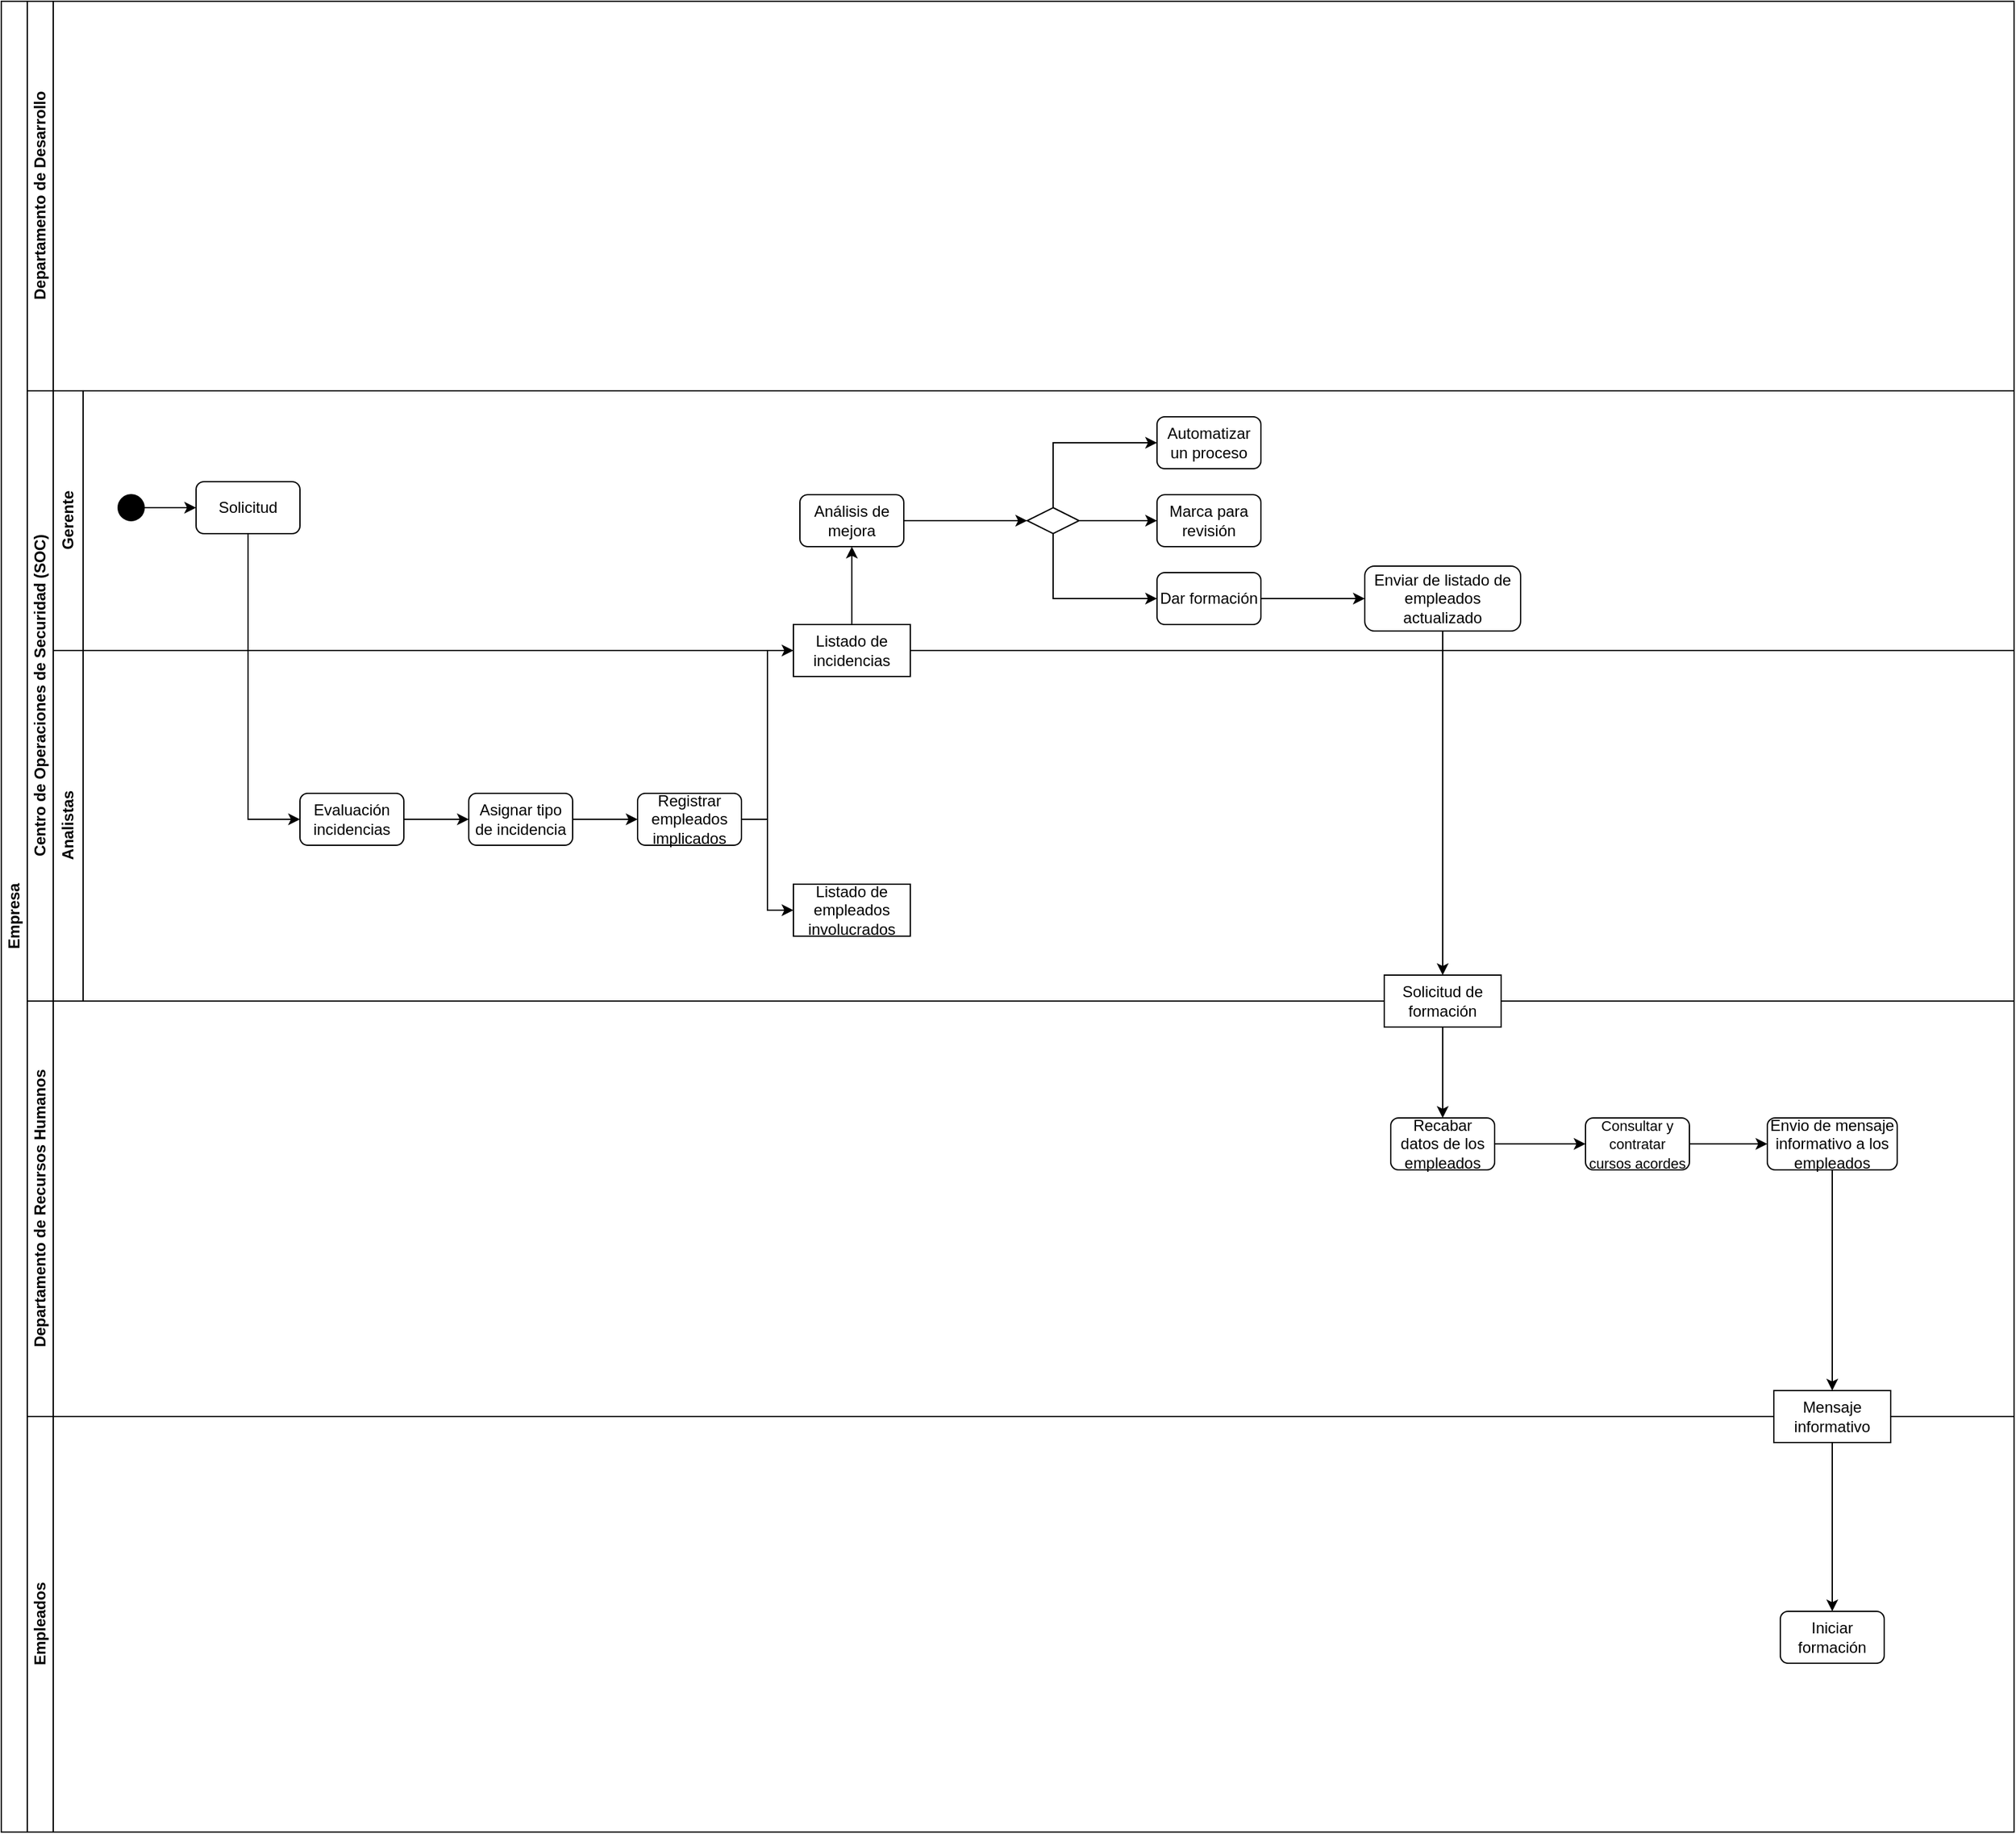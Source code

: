 <mxfile version="26.0.14">
  <diagram name="Página-1" id="V2Iqiuu2jefeKsIMrNsC">
    <mxGraphModel dx="759" dy="-1893" grid="1" gridSize="10" guides="1" tooltips="1" connect="1" arrows="1" fold="1" page="1" pageScale="1" pageWidth="850" pageHeight="1100" math="0" shadow="0">
      <root>
        <mxCell id="0" />
        <mxCell id="1" parent="0" />
        <mxCell id="dwZYhb1xAHtTYDDChcLW-22" value="Empresa" style="swimlane;childLayout=stackLayout;resizeParent=1;resizeParentMax=0;horizontal=0;startSize=20;horizontalStack=0;html=1;glass=0;" parent="1" vertex="1">
          <mxGeometry x="480" y="2710" width="1550" height="1410" as="geometry" />
        </mxCell>
        <mxCell id="dwZYhb1xAHtTYDDChcLW-23" value="Departamento de Desarrollo" style="swimlane;startSize=20;horizontal=0;html=1;" parent="dwZYhb1xAHtTYDDChcLW-22" vertex="1">
          <mxGeometry x="20" width="1530" height="300" as="geometry" />
        </mxCell>
        <mxCell id="dwZYhb1xAHtTYDDChcLW-24" value="Centro de Operaciones de Securidad (SOC)" style="swimlane;startSize=20;horizontal=0;html=1;glass=0;" parent="dwZYhb1xAHtTYDDChcLW-22" vertex="1">
          <mxGeometry x="20" y="300" width="1530" height="470" as="geometry" />
        </mxCell>
        <mxCell id="B5OsoqnMkMhix60cj1UZ-86" value="Analistas" style="swimlane;horizontal=0;whiteSpace=wrap;html=1;" parent="dwZYhb1xAHtTYDDChcLW-24" vertex="1">
          <mxGeometry x="20" y="200" width="1510" height="270" as="geometry" />
        </mxCell>
        <mxCell id="o_Q9sKbWr-3OxkOPMP5L-8" style="edgeStyle=orthogonalEdgeStyle;rounded=0;orthogonalLoop=1;jettySize=auto;html=1;exitX=1;exitY=0.5;exitDx=0;exitDy=0;entryX=0;entryY=0.5;entryDx=0;entryDy=0;" edge="1" parent="B5OsoqnMkMhix60cj1UZ-86" source="dwZYhb1xAHtTYDDChcLW-29" target="o_Q9sKbWr-3OxkOPMP5L-4">
          <mxGeometry relative="1" as="geometry" />
        </mxCell>
        <mxCell id="dwZYhb1xAHtTYDDChcLW-29" value="Evaluación incidencias" style="rounded=1;whiteSpace=wrap;html=1;" parent="B5OsoqnMkMhix60cj1UZ-86" vertex="1">
          <mxGeometry x="190" y="110" width="80" height="40" as="geometry" />
        </mxCell>
        <mxCell id="o_Q9sKbWr-3OxkOPMP5L-13" style="edgeStyle=orthogonalEdgeStyle;rounded=0;orthogonalLoop=1;jettySize=auto;html=1;exitX=1;exitY=0.5;exitDx=0;exitDy=0;entryX=0;entryY=0.5;entryDx=0;entryDy=0;" edge="1" parent="B5OsoqnMkMhix60cj1UZ-86" source="o_Q9sKbWr-3OxkOPMP5L-5" target="dwZYhb1xAHtTYDDChcLW-32">
          <mxGeometry relative="1" as="geometry" />
        </mxCell>
        <mxCell id="o_Q9sKbWr-3OxkOPMP5L-5" value="Registrar empleados implicados" style="rounded=1;whiteSpace=wrap;html=1;" vertex="1" parent="B5OsoqnMkMhix60cj1UZ-86">
          <mxGeometry x="450" y="110" width="80" height="40" as="geometry" />
        </mxCell>
        <mxCell id="o_Q9sKbWr-3OxkOPMP5L-9" style="edgeStyle=orthogonalEdgeStyle;rounded=0;orthogonalLoop=1;jettySize=auto;html=1;exitX=1;exitY=0.5;exitDx=0;exitDy=0;entryX=0;entryY=0.5;entryDx=0;entryDy=0;" edge="1" parent="B5OsoqnMkMhix60cj1UZ-86" source="o_Q9sKbWr-3OxkOPMP5L-4" target="o_Q9sKbWr-3OxkOPMP5L-5">
          <mxGeometry relative="1" as="geometry" />
        </mxCell>
        <mxCell id="o_Q9sKbWr-3OxkOPMP5L-4" value="Asignar tipo de incidencia" style="rounded=1;whiteSpace=wrap;html=1;" vertex="1" parent="B5OsoqnMkMhix60cj1UZ-86">
          <mxGeometry x="320" y="110" width="80" height="40" as="geometry" />
        </mxCell>
        <mxCell id="dwZYhb1xAHtTYDDChcLW-32" value="Listado de empleados involucrados" style="rounded=0;whiteSpace=wrap;html=1;" parent="B5OsoqnMkMhix60cj1UZ-86" vertex="1">
          <mxGeometry x="570" y="180" width="90" height="40" as="geometry" />
        </mxCell>
        <mxCell id="dwZYhb1xAHtTYDDChcLW-47" value="Solicitud de formación" style="rounded=0;whiteSpace=wrap;html=1;" parent="B5OsoqnMkMhix60cj1UZ-86" vertex="1">
          <mxGeometry x="1025" y="250" width="90" height="40" as="geometry" />
        </mxCell>
        <mxCell id="o_Q9sKbWr-3OxkOPMP5L-3" style="edgeStyle=orthogonalEdgeStyle;rounded=0;orthogonalLoop=1;jettySize=auto;html=1;exitX=0.5;exitY=1;exitDx=0;exitDy=0;entryX=0;entryY=0.5;entryDx=0;entryDy=0;" edge="1" parent="dwZYhb1xAHtTYDDChcLW-24" source="o_Q9sKbWr-3OxkOPMP5L-1" target="dwZYhb1xAHtTYDDChcLW-29">
          <mxGeometry relative="1" as="geometry" />
        </mxCell>
        <mxCell id="o_Q9sKbWr-3OxkOPMP5L-12" style="edgeStyle=orthogonalEdgeStyle;rounded=0;orthogonalLoop=1;jettySize=auto;html=1;exitX=1;exitY=0.5;exitDx=0;exitDy=0;entryX=0;entryY=0.5;entryDx=0;entryDy=0;" edge="1" parent="dwZYhb1xAHtTYDDChcLW-24" source="o_Q9sKbWr-3OxkOPMP5L-5" target="dwZYhb1xAHtTYDDChcLW-31">
          <mxGeometry relative="1" as="geometry" />
        </mxCell>
        <mxCell id="B5OsoqnMkMhix60cj1UZ-84" value="Gerente" style="swimlane;horizontal=0;whiteSpace=wrap;html=1;startSize=23;" parent="dwZYhb1xAHtTYDDChcLW-24" vertex="1">
          <mxGeometry x="20" width="1510" height="200" as="geometry" />
        </mxCell>
        <mxCell id="o_Q9sKbWr-3OxkOPMP5L-2" style="edgeStyle=orthogonalEdgeStyle;rounded=0;orthogonalLoop=1;jettySize=auto;html=1;exitX=1;exitY=0.5;exitDx=0;exitDy=0;entryX=0;entryY=0.5;entryDx=0;entryDy=0;" edge="1" parent="B5OsoqnMkMhix60cj1UZ-84" source="dwZYhb1xAHtTYDDChcLW-26" target="o_Q9sKbWr-3OxkOPMP5L-1">
          <mxGeometry relative="1" as="geometry" />
        </mxCell>
        <mxCell id="dwZYhb1xAHtTYDDChcLW-26" value="" style="ellipse;fillColor=strokeColor;html=1;" parent="B5OsoqnMkMhix60cj1UZ-84" vertex="1">
          <mxGeometry x="50" y="80" width="20" height="20" as="geometry" />
        </mxCell>
        <mxCell id="o_Q9sKbWr-3OxkOPMP5L-1" value="Solicitud" style="rounded=1;whiteSpace=wrap;html=1;" vertex="1" parent="B5OsoqnMkMhix60cj1UZ-84">
          <mxGeometry x="110" y="70" width="80" height="40" as="geometry" />
        </mxCell>
        <mxCell id="o_Q9sKbWr-3OxkOPMP5L-21" style="edgeStyle=orthogonalEdgeStyle;rounded=0;orthogonalLoop=1;jettySize=auto;html=1;exitX=1;exitY=0.5;exitDx=0;exitDy=0;entryX=0;entryY=0.5;entryDx=0;entryDy=0;" edge="1" parent="B5OsoqnMkMhix60cj1UZ-84" source="dwZYhb1xAHtTYDDChcLW-33" target="dwZYhb1xAHtTYDDChcLW-36">
          <mxGeometry relative="1" as="geometry" />
        </mxCell>
        <mxCell id="dwZYhb1xAHtTYDDChcLW-33" value="Análisis de mejora&lt;span style=&quot;color: rgba(0, 0, 0, 0); font-family: monospace; font-size: 0px; text-align: start; text-wrap-mode: nowrap;&quot;&gt;%3CmxGraphModel%3E%3Croot%3E%3CmxCell%20id%3D%220%22%2F%3E%3CmxCell%20id%3D%221%22%20parent%3D%220%22%2F%3E%3CmxCell%20id%3D%222%22%20value%3D%22evaluaci%C3%B3n%20incidencias%22%20style%3D%22rounded%3D1%3BwhiteSpace%3Dwrap%3Bhtml%3D1%3B%22%20vertex%3D%221%22%20parent%3D%221%22%3E%3CmxGeometry%20x%3D%22530%22%20y%3D%223270%22%20width%3D%2280%22%20height%3D%2240%22%20as%3D%22geometry%22%2F%3E%3C%2FmxCell%3E%3C%2Froot%3E%3C%2FmxGraphModel%3E&lt;/span&gt;" style="rounded=1;whiteSpace=wrap;html=1;" parent="B5OsoqnMkMhix60cj1UZ-84" vertex="1">
          <mxGeometry x="575" y="80" width="80" height="40" as="geometry" />
        </mxCell>
        <mxCell id="o_Q9sKbWr-3OxkOPMP5L-22" style="edgeStyle=orthogonalEdgeStyle;rounded=0;orthogonalLoop=1;jettySize=auto;html=1;exitX=1;exitY=0.5;exitDx=0;exitDy=0;entryX=0;entryY=0.5;entryDx=0;entryDy=0;" edge="1" parent="B5OsoqnMkMhix60cj1UZ-84" source="dwZYhb1xAHtTYDDChcLW-36" target="o_Q9sKbWr-3OxkOPMP5L-20">
          <mxGeometry relative="1" as="geometry" />
        </mxCell>
        <mxCell id="o_Q9sKbWr-3OxkOPMP5L-23" style="edgeStyle=orthogonalEdgeStyle;rounded=0;orthogonalLoop=1;jettySize=auto;html=1;exitX=0.5;exitY=0;exitDx=0;exitDy=0;entryX=0;entryY=0.5;entryDx=0;entryDy=0;" edge="1" parent="B5OsoqnMkMhix60cj1UZ-84" source="dwZYhb1xAHtTYDDChcLW-36" target="o_Q9sKbWr-3OxkOPMP5L-19">
          <mxGeometry relative="1" as="geometry" />
        </mxCell>
        <mxCell id="o_Q9sKbWr-3OxkOPMP5L-24" style="edgeStyle=orthogonalEdgeStyle;rounded=0;orthogonalLoop=1;jettySize=auto;html=1;exitX=0.5;exitY=1;exitDx=0;exitDy=0;entryX=0;entryY=0.5;entryDx=0;entryDy=0;" edge="1" parent="B5OsoqnMkMhix60cj1UZ-84" source="dwZYhb1xAHtTYDDChcLW-36" target="o_Q9sKbWr-3OxkOPMP5L-18">
          <mxGeometry relative="1" as="geometry" />
        </mxCell>
        <mxCell id="dwZYhb1xAHtTYDDChcLW-36" value="" style="rhombus;whiteSpace=wrap;html=1;" parent="B5OsoqnMkMhix60cj1UZ-84" vertex="1">
          <mxGeometry x="750" y="90" width="40" height="20" as="geometry" />
        </mxCell>
        <mxCell id="o_Q9sKbWr-3OxkOPMP5L-14" style="edgeStyle=orthogonalEdgeStyle;rounded=0;orthogonalLoop=1;jettySize=auto;html=1;exitX=0.5;exitY=0;exitDx=0;exitDy=0;entryX=0.5;entryY=1;entryDx=0;entryDy=0;" edge="1" parent="B5OsoqnMkMhix60cj1UZ-84" source="dwZYhb1xAHtTYDDChcLW-31" target="dwZYhb1xAHtTYDDChcLW-33">
          <mxGeometry relative="1" as="geometry" />
        </mxCell>
        <mxCell id="dwZYhb1xAHtTYDDChcLW-31" value="Listado de incidencias" style="rounded=0;whiteSpace=wrap;html=1;" parent="B5OsoqnMkMhix60cj1UZ-84" vertex="1">
          <mxGeometry x="570" y="180" width="90" height="40" as="geometry" />
        </mxCell>
        <mxCell id="o_Q9sKbWr-3OxkOPMP5L-20" value="Marca para revisión" style="rounded=1;whiteSpace=wrap;html=1;" vertex="1" parent="B5OsoqnMkMhix60cj1UZ-84">
          <mxGeometry x="850" y="80" width="80" height="40" as="geometry" />
        </mxCell>
        <mxCell id="o_Q9sKbWr-3OxkOPMP5L-19" value="Automatizar un proceso" style="rounded=1;whiteSpace=wrap;html=1;" vertex="1" parent="B5OsoqnMkMhix60cj1UZ-84">
          <mxGeometry x="850" y="20" width="80" height="40" as="geometry" />
        </mxCell>
        <mxCell id="o_Q9sKbWr-3OxkOPMP5L-25" style="edgeStyle=orthogonalEdgeStyle;rounded=0;orthogonalLoop=1;jettySize=auto;html=1;exitX=1;exitY=0.5;exitDx=0;exitDy=0;entryX=0;entryY=0.5;entryDx=0;entryDy=0;" edge="1" parent="B5OsoqnMkMhix60cj1UZ-84" source="o_Q9sKbWr-3OxkOPMP5L-18" target="dwZYhb1xAHtTYDDChcLW-51">
          <mxGeometry relative="1" as="geometry" />
        </mxCell>
        <mxCell id="o_Q9sKbWr-3OxkOPMP5L-18" value="Dar formación" style="rounded=1;whiteSpace=wrap;html=1;" vertex="1" parent="B5OsoqnMkMhix60cj1UZ-84">
          <mxGeometry x="850" y="140" width="80" height="40" as="geometry" />
        </mxCell>
        <mxCell id="dwZYhb1xAHtTYDDChcLW-51" value="Enviar de listado de empleados actualizado" style="rounded=1;whiteSpace=wrap;html=1;" parent="B5OsoqnMkMhix60cj1UZ-84" vertex="1">
          <mxGeometry x="1010" y="135" width="120" height="50" as="geometry" />
        </mxCell>
        <mxCell id="o_Q9sKbWr-3OxkOPMP5L-27" style="edgeStyle=orthogonalEdgeStyle;rounded=0;orthogonalLoop=1;jettySize=auto;html=1;exitX=0.5;exitY=1;exitDx=0;exitDy=0;entryX=0.5;entryY=0;entryDx=0;entryDy=0;" edge="1" parent="dwZYhb1xAHtTYDDChcLW-24" source="dwZYhb1xAHtTYDDChcLW-51" target="dwZYhb1xAHtTYDDChcLW-47">
          <mxGeometry relative="1" as="geometry" />
        </mxCell>
        <mxCell id="dwZYhb1xAHtTYDDChcLW-34" value="Departamento de Recursos Humanos" style="swimlane;startSize=20;horizontal=0;html=1;" parent="dwZYhb1xAHtTYDDChcLW-22" vertex="1">
          <mxGeometry x="20" y="770" width="1530" height="320" as="geometry" />
        </mxCell>
        <mxCell id="o_Q9sKbWr-3OxkOPMP5L-31" style="edgeStyle=orthogonalEdgeStyle;rounded=0;orthogonalLoop=1;jettySize=auto;html=1;exitX=0.5;exitY=1;exitDx=0;exitDy=0;" edge="1" parent="dwZYhb1xAHtTYDDChcLW-34" source="dwZYhb1xAHtTYDDChcLW-45" target="dwZYhb1xAHtTYDDChcLW-68">
          <mxGeometry relative="1" as="geometry" />
        </mxCell>
        <mxCell id="dwZYhb1xAHtTYDDChcLW-45" value="Envio de mensaje informativo a los empleados" style="rounded=1;whiteSpace=wrap;html=1;" parent="dwZYhb1xAHtTYDDChcLW-34" vertex="1">
          <mxGeometry x="1340" y="90" width="100" height="40" as="geometry" />
        </mxCell>
        <mxCell id="o_Q9sKbWr-3OxkOPMP5L-30" style="edgeStyle=orthogonalEdgeStyle;rounded=0;orthogonalLoop=1;jettySize=auto;html=1;exitX=1;exitY=0.5;exitDx=0;exitDy=0;entryX=0;entryY=0.5;entryDx=0;entryDy=0;" edge="1" parent="dwZYhb1xAHtTYDDChcLW-34" source="dwZYhb1xAHtTYDDChcLW-58" target="dwZYhb1xAHtTYDDChcLW-45">
          <mxGeometry relative="1" as="geometry" />
        </mxCell>
        <mxCell id="dwZYhb1xAHtTYDDChcLW-58" value="&lt;font style=&quot;font-size: 11px;&quot;&gt;Consultar y contratar cursos acordes&lt;/font&gt;" style="rounded=1;whiteSpace=wrap;html=1;" parent="dwZYhb1xAHtTYDDChcLW-34" vertex="1">
          <mxGeometry x="1200" y="90" width="80" height="40" as="geometry" />
        </mxCell>
        <mxCell id="o_Q9sKbWr-3OxkOPMP5L-29" style="edgeStyle=orthogonalEdgeStyle;rounded=0;orthogonalLoop=1;jettySize=auto;html=1;exitX=1;exitY=0.5;exitDx=0;exitDy=0;entryX=0;entryY=0.5;entryDx=0;entryDy=0;" edge="1" parent="dwZYhb1xAHtTYDDChcLW-34" source="dwZYhb1xAHtTYDDChcLW-44" target="dwZYhb1xAHtTYDDChcLW-58">
          <mxGeometry relative="1" as="geometry" />
        </mxCell>
        <mxCell id="dwZYhb1xAHtTYDDChcLW-44" value="Recabar datos de los empleados" style="rounded=1;whiteSpace=wrap;html=1;" parent="dwZYhb1xAHtTYDDChcLW-34" vertex="1">
          <mxGeometry x="1050" y="90" width="80" height="40" as="geometry" />
        </mxCell>
        <mxCell id="dwZYhb1xAHtTYDDChcLW-71" value="Iniciar formación" style="rounded=1;whiteSpace=wrap;html=1;" parent="dwZYhb1xAHtTYDDChcLW-34" vertex="1">
          <mxGeometry x="1350" y="470" width="80" height="40" as="geometry" />
        </mxCell>
        <mxCell id="dwZYhb1xAHtTYDDChcLW-72" style="edgeStyle=orthogonalEdgeStyle;rounded=0;orthogonalLoop=1;jettySize=auto;html=1;entryX=0.5;entryY=0;entryDx=0;entryDy=0;" parent="dwZYhb1xAHtTYDDChcLW-34" source="dwZYhb1xAHtTYDDChcLW-68" target="dwZYhb1xAHtTYDDChcLW-71" edge="1">
          <mxGeometry relative="1" as="geometry" />
        </mxCell>
        <mxCell id="o_Q9sKbWr-3OxkOPMP5L-32" value="Solicitud de formación" style="rounded=0;whiteSpace=wrap;html=1;" vertex="1" parent="dwZYhb1xAHtTYDDChcLW-34">
          <mxGeometry x="1045" y="-20" width="90" height="40" as="geometry" />
        </mxCell>
        <mxCell id="dwZYhb1xAHtTYDDChcLW-68" value="Mensaje informativo" style="rounded=0;whiteSpace=wrap;html=1;fontStyle=4" parent="dwZYhb1xAHtTYDDChcLW-34" vertex="1">
          <mxGeometry x="1345" y="300" width="90" height="40" as="geometry" />
        </mxCell>
        <mxCell id="dwZYhb1xAHtTYDDChcLW-61" value="Empleados" style="swimlane;startSize=20;horizontal=0;html=1;" parent="dwZYhb1xAHtTYDDChcLW-22" vertex="1">
          <mxGeometry x="20" y="1090" width="1530" height="320" as="geometry" />
        </mxCell>
        <mxCell id="o_Q9sKbWr-3OxkOPMP5L-35" value="Mensaje informativo" style="rounded=0;whiteSpace=wrap;html=1;" vertex="1" parent="dwZYhb1xAHtTYDDChcLW-61">
          <mxGeometry x="1345" y="-20" width="90" height="40" as="geometry" />
        </mxCell>
        <mxCell id="o_Q9sKbWr-3OxkOPMP5L-28" style="edgeStyle=orthogonalEdgeStyle;rounded=0;orthogonalLoop=1;jettySize=auto;html=1;exitX=0.5;exitY=1;exitDx=0;exitDy=0;entryX=0.5;entryY=0;entryDx=0;entryDy=0;" edge="1" parent="dwZYhb1xAHtTYDDChcLW-22" source="dwZYhb1xAHtTYDDChcLW-47" target="dwZYhb1xAHtTYDDChcLW-44">
          <mxGeometry relative="1" as="geometry" />
        </mxCell>
      </root>
    </mxGraphModel>
  </diagram>
</mxfile>
